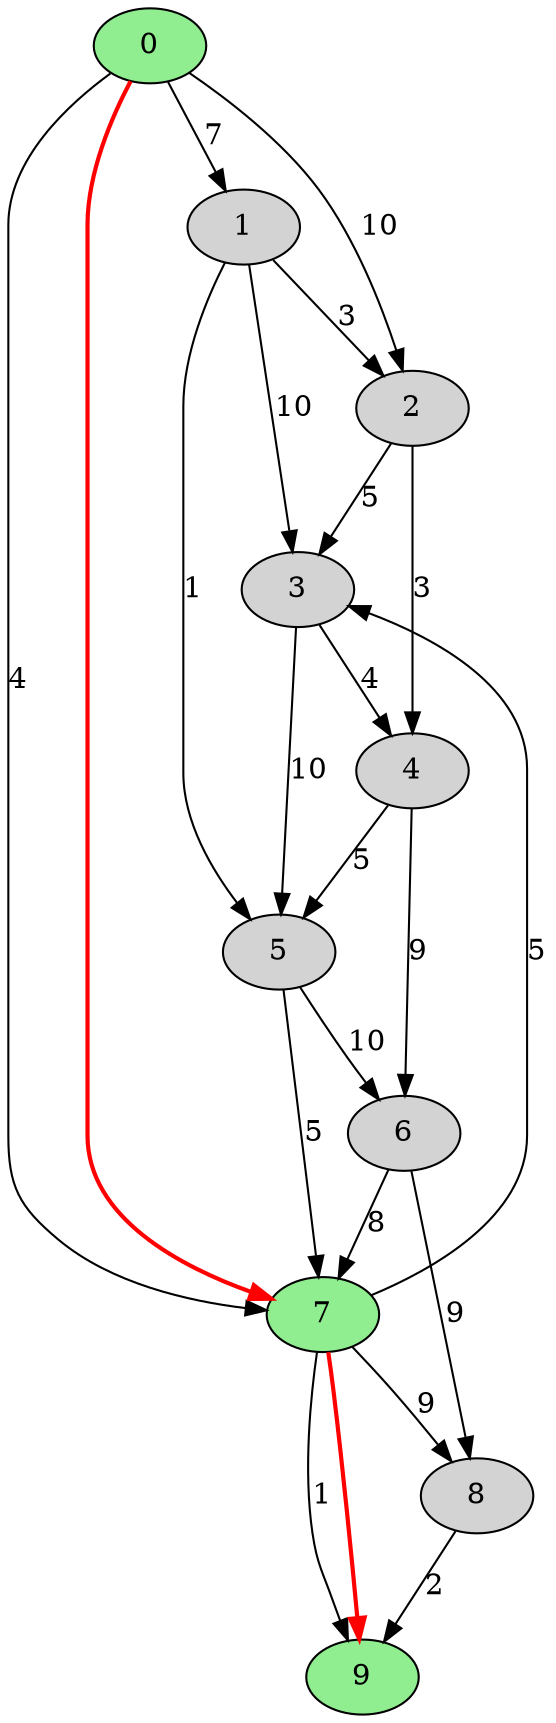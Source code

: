 digraph G {
    node [style=filled];
    0 -> 1 [label="7"];
    0 -> 2 [label="10"];
    1 -> 2 [label="3"];
    1 -> 3 [label="10"];
    2 -> 3 [label="5"];
    2 -> 4 [label="3"];
    3 -> 4 [label="4"];
    3 -> 5 [label="10"];
    4 -> 5 [label="5"];
    4 -> 6 [label="9"];
    5 -> 6 [label="10"];
    5 -> 7 [label="5"];
    6 -> 7 [label="8"];
    6 -> 8 [label="9"];
    7 -> 8 [label="9"];
    7 -> 9 [label="1"];
    8 -> 9 [label="2"];
    1 -> 5 [label="1"];
    0 -> 7 [label="4"];
    7 -> 3 [label="5"];
    // Highlight path nodes
    0 [fillcolor=lightgreen];
    7 [fillcolor=lightgreen];
    9 [fillcolor=lightgreen];
    0 -> 7 [color=red, penwidth=2.0];
    7 -> 9 [color=red, penwidth=2.0];
}
